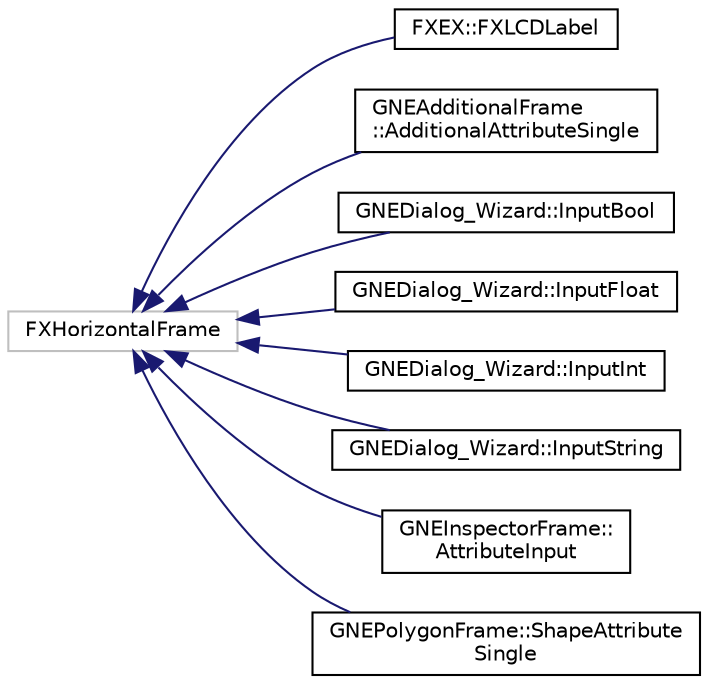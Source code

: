 digraph "Graphical Class Hierarchy"
{
  edge [fontname="Helvetica",fontsize="10",labelfontname="Helvetica",labelfontsize="10"];
  node [fontname="Helvetica",fontsize="10",shape=record];
  rankdir="LR";
  Node1109 [label="FXHorizontalFrame",height=0.2,width=0.4,color="grey75", fillcolor="white", style="filled"];
  Node1109 -> Node0 [dir="back",color="midnightblue",fontsize="10",style="solid",fontname="Helvetica"];
  Node0 [label="FXEX::FXLCDLabel",height=0.2,width=0.4,color="black", fillcolor="white", style="filled",URL="$d0/db0/class_f_x_e_x_1_1_f_x_l_c_d_label.html"];
  Node1109 -> Node1111 [dir="back",color="midnightblue",fontsize="10",style="solid",fontname="Helvetica"];
  Node1111 [label="GNEAdditionalFrame\l::AdditionalAttributeSingle",height=0.2,width=0.4,color="black", fillcolor="white", style="filled",URL="$dc/d84/class_g_n_e_additional_frame_1_1_additional_attribute_single.html"];
  Node1109 -> Node1112 [dir="back",color="midnightblue",fontsize="10",style="solid",fontname="Helvetica"];
  Node1112 [label="GNEDialog_Wizard::InputBool",height=0.2,width=0.4,color="black", fillcolor="white", style="filled",URL="$d6/d90/class_g_n_e_dialog___wizard_1_1_input_bool.html"];
  Node1109 -> Node1113 [dir="back",color="midnightblue",fontsize="10",style="solid",fontname="Helvetica"];
  Node1113 [label="GNEDialog_Wizard::InputFloat",height=0.2,width=0.4,color="black", fillcolor="white", style="filled",URL="$dd/d05/class_g_n_e_dialog___wizard_1_1_input_float.html"];
  Node1109 -> Node1114 [dir="back",color="midnightblue",fontsize="10",style="solid",fontname="Helvetica"];
  Node1114 [label="GNEDialog_Wizard::InputInt",height=0.2,width=0.4,color="black", fillcolor="white", style="filled",URL="$de/d35/class_g_n_e_dialog___wizard_1_1_input_int.html"];
  Node1109 -> Node1115 [dir="back",color="midnightblue",fontsize="10",style="solid",fontname="Helvetica"];
  Node1115 [label="GNEDialog_Wizard::InputString",height=0.2,width=0.4,color="black", fillcolor="white", style="filled",URL="$d3/dd9/class_g_n_e_dialog___wizard_1_1_input_string.html"];
  Node1109 -> Node1116 [dir="back",color="midnightblue",fontsize="10",style="solid",fontname="Helvetica"];
  Node1116 [label="GNEInspectorFrame::\lAttributeInput",height=0.2,width=0.4,color="black", fillcolor="white", style="filled",URL="$da/d9d/class_g_n_e_inspector_frame_1_1_attribute_input.html",tooltip="FOX-declaration. "];
  Node1109 -> Node1117 [dir="back",color="midnightblue",fontsize="10",style="solid",fontname="Helvetica"];
  Node1117 [label="GNEPolygonFrame::ShapeAttribute\lSingle",height=0.2,width=0.4,color="black", fillcolor="white", style="filled",URL="$de/d93/class_g_n_e_polygon_frame_1_1_shape_attribute_single.html"];
}
